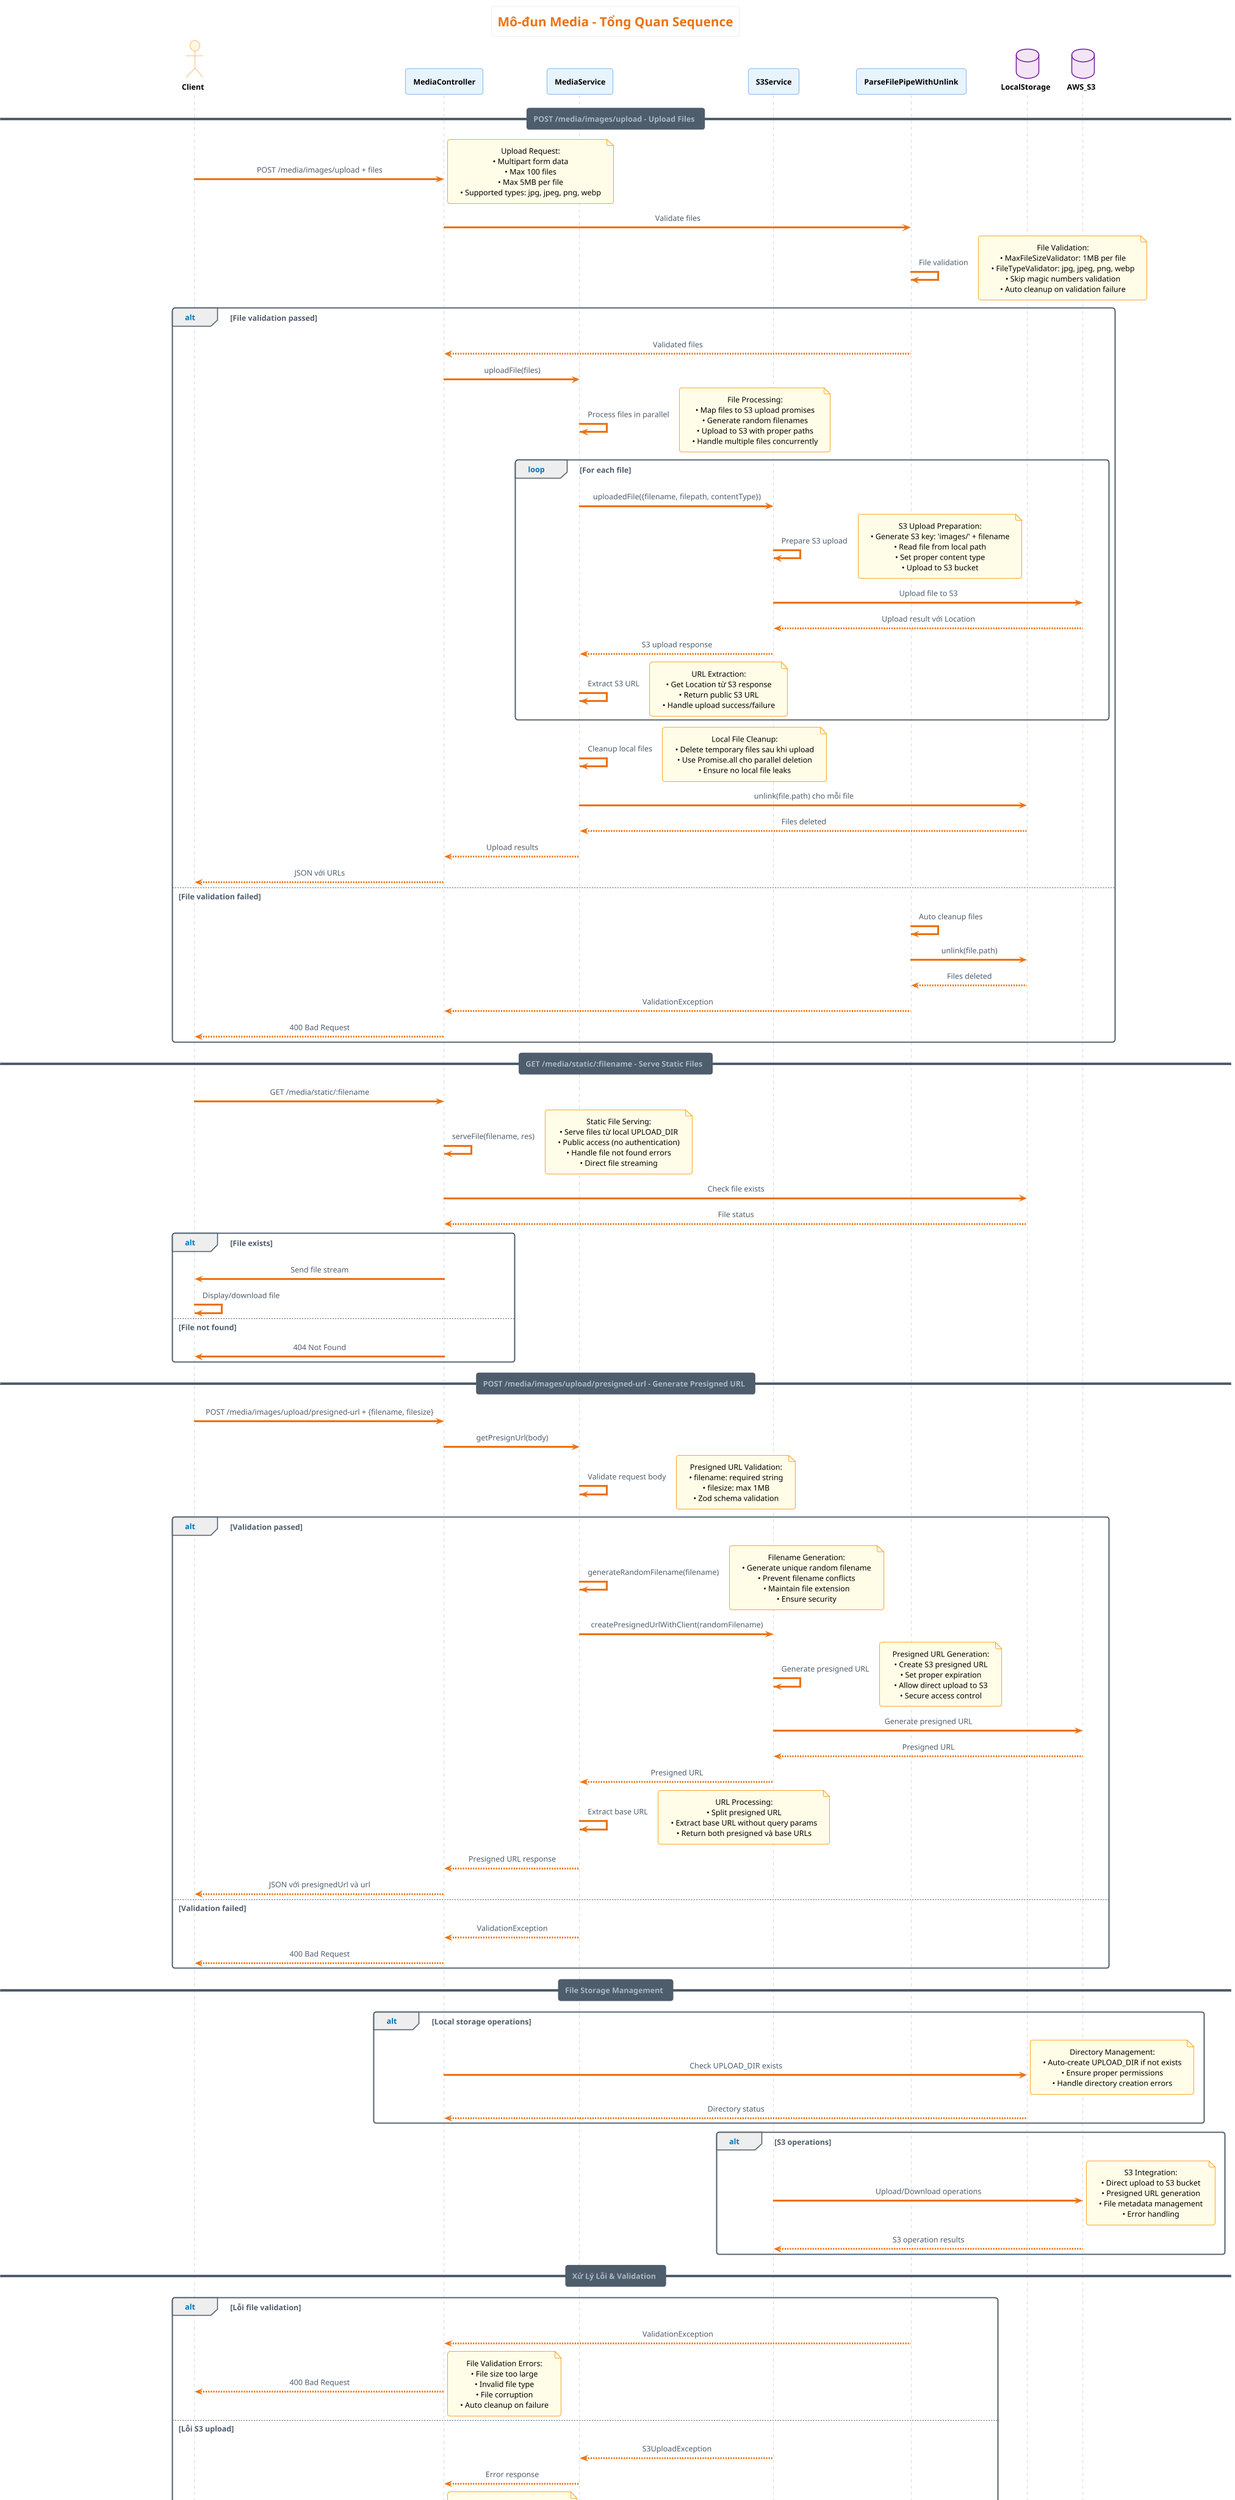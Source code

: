 @startuml
!theme aws-orange
skinparam backgroundColor #FFFFFF
skinparam defaultTextAlignment center
skinparam participant {
    BackgroundColor #E8F4FD
    BorderColor #1976D2
    FontColor #000000
    FontStyle bold
}
skinparam actor {
    BackgroundColor #FFF8E1
    BorderColor #F57C00
    FontColor #000000
    FontStyle bold
}
skinparam database {
    BackgroundColor #F3E5F5
    BorderColor #7B1FA2
    FontColor #000000
    FontStyle bold
}
skinparam note {
    BackgroundColor #FFFDE7
    BorderColor #F9A825
    FontColor #000000
}

title Mô-đun Media - Tổng Quan Sequence
note top : Hệ thống quản lý media với file upload, S3 integration và presigned URL

actor "Client" as Client
participant MediaController
participant MediaService
participant S3Service
participant ParseFilePipeWithUnlink
database LocalStorage
database AWS_S3

== POST /media/images/upload - Upload Files ==
Client -> MediaController: POST /media/images/upload + files
note right
Upload Request:
• Multipart form data
• Max 100 files
• Max 5MB per file
• Supported types: jpg, jpeg, png, webp
end note

MediaController -> ParseFilePipeWithUnlink: Validate files
ParseFilePipeWithUnlink -> ParseFilePipeWithUnlink: File validation
note right
File Validation:
• MaxFileSizeValidator: 1MB per file
• FileTypeValidator: jpg, jpeg, png, webp
• Skip magic numbers validation
• Auto cleanup on validation failure
end note

alt File validation passed
    ParseFilePipeWithUnlink --> MediaController: Validated files
    MediaController -> MediaService: uploadFile(files)

    MediaService -> MediaService: Process files in parallel
    note right
    File Processing:
    • Map files to S3 upload promises
    • Generate random filenames
    • Upload to S3 with proper paths
    • Handle multiple files concurrently
    end note

    loop For each file
        MediaService -> S3Service: uploadedFile({filename, filepath, contentType})
        S3Service -> S3Service: Prepare S3 upload
        note right
        S3 Upload Preparation:
        • Generate S3 key: 'images/' + filename
        • Read file from local path
        • Set proper content type
        • Upload to S3 bucket
        end note

        S3Service -> AWS_S3: Upload file to S3
        AWS_S3 --> S3Service: Upload result với Location
        S3Service --> MediaService: S3 upload response

        MediaService -> MediaService: Extract S3 URL
        note right
        URL Extraction:
        • Get Location từ S3 response
        • Return public S3 URL
        • Handle upload success/failure
        end note
    end

    MediaService -> MediaService: Cleanup local files
    note right
    Local File Cleanup:
    • Delete temporary files sau khi upload
    • Use Promise.all cho parallel deletion
    • Ensure no local file leaks
    end note

    MediaService -> LocalStorage: unlink(file.path) cho mỗi file
    LocalStorage --> MediaService: Files deleted

    MediaService --> MediaController: Upload results
    MediaController --> Client: JSON với URLs

else File validation failed
    ParseFilePipeWithUnlink -> ParseFilePipeWithUnlink: Auto cleanup files
    ParseFilePipeWithUnlink -> LocalStorage: unlink(file.path)
    LocalStorage --> ParseFilePipeWithUnlink: Files deleted
    ParseFilePipeWithUnlink --> MediaController: ValidationException
    MediaController --> Client: 400 Bad Request
end

== GET /media/static/:filename - Serve Static Files ==
Client -> MediaController: GET /media/static/:filename
MediaController -> MediaController: serveFile(filename, res)
note right
Static File Serving:
• Serve files từ local UPLOAD_DIR
• Public access (no authentication)
• Handle file not found errors
• Direct file streaming
end note

MediaController -> LocalStorage: Check file exists
LocalStorage --> MediaController: File status

alt File exists
    MediaController -> Client: Send file stream
    Client -> Client: Display/download file
else File not found
    MediaController -> Client: 404 Not Found
end

== POST /media/images/upload/presigned-url - Generate Presigned URL ==
Client -> MediaController: POST /media/images/upload/presigned-url + {filename, filesize}
MediaController -> MediaService: getPresignUrl(body)

MediaService -> MediaService: Validate request body
note right
Presigned URL Validation:
• filename: required string
• filesize: max 1MB
• Zod schema validation
end note

alt Validation passed
    MediaService -> MediaService: generateRandomFilename(filename)
    note right
    Filename Generation:
    • Generate unique random filename
    • Prevent filename conflicts
    • Maintain file extension
    • Ensure security
    end note

    MediaService -> S3Service: createPresignedUrlWithClient(randomFilename)
    S3Service -> S3Service: Generate presigned URL
    note right
    Presigned URL Generation:
    • Create S3 presigned URL
    • Set proper expiration
    • Allow direct upload to S3
    • Secure access control
    end note

    S3Service -> AWS_S3: Generate presigned URL
    AWS_S3 --> S3Service: Presigned URL
    S3Service --> MediaService: Presigned URL

    MediaService -> MediaService: Extract base URL
    note right
    URL Processing:
    • Split presigned URL
    • Extract base URL without query params
    • Return both presigned và base URLs
    end note

    MediaService --> MediaController: Presigned URL response
    MediaController --> Client: JSON với presignedUrl và url

else Validation failed
    MediaService --> MediaController: ValidationException
    MediaController --> Client: 400 Bad Request
end

== File Storage Management ==
alt Local storage operations
    MediaController -> LocalStorage: Check UPLOAD_DIR exists
    note right
    Directory Management:
    • Auto-create UPLOAD_DIR if not exists
    • Ensure proper permissions
    • Handle directory creation errors
    end note
    LocalStorage --> MediaController: Directory status
end

alt S3 operations
    S3Service -> AWS_S3: Upload/Download operations
    note right
    S3 Integration:
    • Direct upload to S3 bucket
    • Presigned URL generation
    • File metadata management
    • Error handling
    end note
    AWS_S3 --> S3Service: S3 operation results
end

== Xử Lý Lỗi & Validation ==
alt Lỗi file validation
    ParseFilePipeWithUnlink --> MediaController: ValidationException
    MediaController --> Client: 400 Bad Request
    note right
    File Validation Errors:
    • File size too large
    • Invalid file type
    • File corruption
    • Auto cleanup on failure
    end note

else Lỗi S3 upload
    S3Service --> MediaService: S3UploadException
    MediaService --> MediaController: Error response
    MediaController --> Client: 500 Internal Server Error
    note right
    S3 Upload Errors:
    • Network connectivity issues
    • S3 bucket access denied
    • File upload timeout
    • Invalid credentials
    end note

else Lỗi file not found
    MediaController --> Client: 404 Not Found
    note right
    File Not Found:
    • Static file không tồn tại
    • Clear error message
    • Proper HTTP status
    end note

else Lỗi presigned URL generation
    S3Service --> MediaService: PresignedUrlException
    MediaService --> MediaController: Error response
    MediaController --> Client: 500 Internal Server Error
    note right
    Presigned URL Errors:
    • S3 service unavailable
    • Invalid bucket configuration
    • Permission issues
    • Network errors
    end note
end

== Trả Kết Quả ==
MediaService -> MediaService: Tạo thông báo đa ngôn ngữ (I18nService)
MediaService --> MediaController: Response + Message đã localize
MediaController --> Client: JSON Response với metadata đầy đủ

note bottom
**Đặc điểm chính của module Media:**
• File upload với validation và auto cleanup
• S3 integration cho cloud storage
• Presigned URL generation cho direct upload
• Static file serving từ local storage
• Parallel file processing
• Comprehensive error handling
• File type và size validation
• Auto directory creation
• Multi-language support
• Security với random filenames
end note

@enduml
